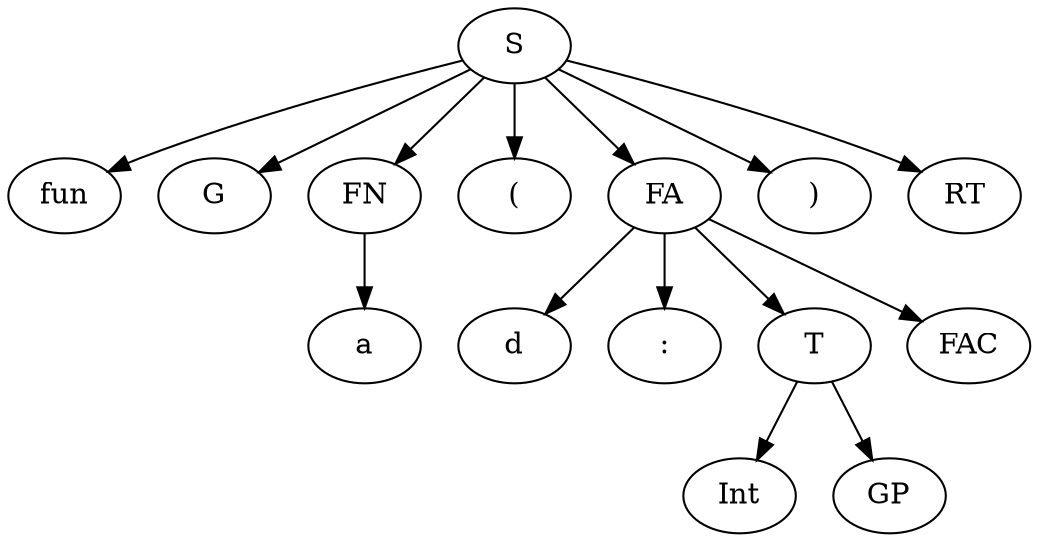 digraph ParserResult {
"S_84" [label="S"]
"fun_81" [label="fun"]
"S_84"->"fun_81";
"fun_81" [label="fun"]
"G_70" [label="G"]
"S_84"->"G_70";
"G_70" [label="G"]
"FN_72" [label="FN"]
"S_84"->"FN_72";
"FN_72" [label="FN"]
"a_71" [label="a"]
"FN_72"->"a_71";
"a_71" [label="a"]
"(_82" [label="("]
"S_84"->"(_82";
"(_82" [label="("]
"FA_79" [label="FA"]
"S_84"->"FA_79";
"FA_79" [label="FA"]
"d_77" [label="d"]
"FA_79"->"d_77";
"d_77" [label="d"]
":_78" [label=":"]
"FA_79"->":_78";
":_78" [label=":"]
"T_75" [label="T"]
"FA_79"->"T_75";
"T_75" [label="T"]
"Int_74" [label="Int"]
"T_75"->"Int_74";
"Int_74" [label="Int"]
"GP_73" [label="GP"]
"T_75"->"GP_73";
"GP_73" [label="GP"]
"FAC_76" [label="FAC"]
"FA_79"->"FAC_76";
"FAC_76" [label="FAC"]
")_83" [label=")"]
"S_84"->")_83";
")_83" [label=")"]
"RT_80" [label="RT"]
"S_84"->"RT_80";
"RT_80" [label="RT"]
}